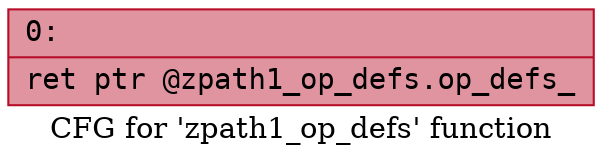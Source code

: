 digraph "CFG for 'zpath1_op_defs' function" {
	label="CFG for 'zpath1_op_defs' function";

	Node0x600002d6a620 [shape=record,color="#b70d28ff", style=filled, fillcolor="#b70d2870" fontname="Courier",label="{0:\l|  ret ptr @zpath1_op_defs.op_defs_\l}"];
}
